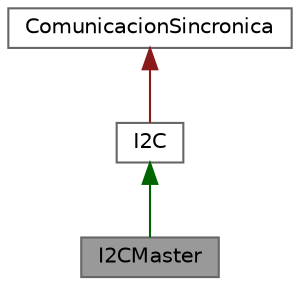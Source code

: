 digraph "I2CMaster"
{
 // LATEX_PDF_SIZE
  bgcolor="transparent";
  edge [fontname=Helvetica,fontsize=10,labelfontname=Helvetica,labelfontsize=10];
  node [fontname=Helvetica,fontsize=10,shape=box,height=0.2,width=0.4];
  Node1 [id="Node000001",label="I2CMaster",height=0.2,width=0.4,color="gray40", fillcolor="grey60", style="filled", fontcolor="black",tooltip="Clase del objeto I2CMaster El objeto I2CMaster genera una comunicación tipo master de I2C utilizando ..."];
  Node2 -> Node1 [id="edge1_Node000001_Node000002",dir="back",color="darkgreen",style="solid",tooltip=" "];
  Node2 [id="Node000002",label="I2C",height=0.2,width=0.4,color="gray40", fillcolor="white", style="filled",URL="$class_i2_c.html",tooltip="Clase del objeto I2C El objeto I2C genera una comunicación sincrónica de tipo I2C...."];
  Node3 -> Node2 [id="edge2_Node000002_Node000003",dir="back",color="firebrick4",style="solid",tooltip=" "];
  Node3 [id="Node000003",label="ComunicacionSincronica",height=0.2,width=0.4,color="gray40", fillcolor="white", style="filled",URL="$class_comunicacion_sincronica.html",tooltip="Clase del objeto ComunicacionAsincronica Clase abstracta pura para la generación de comunicaciones si..."];
}
